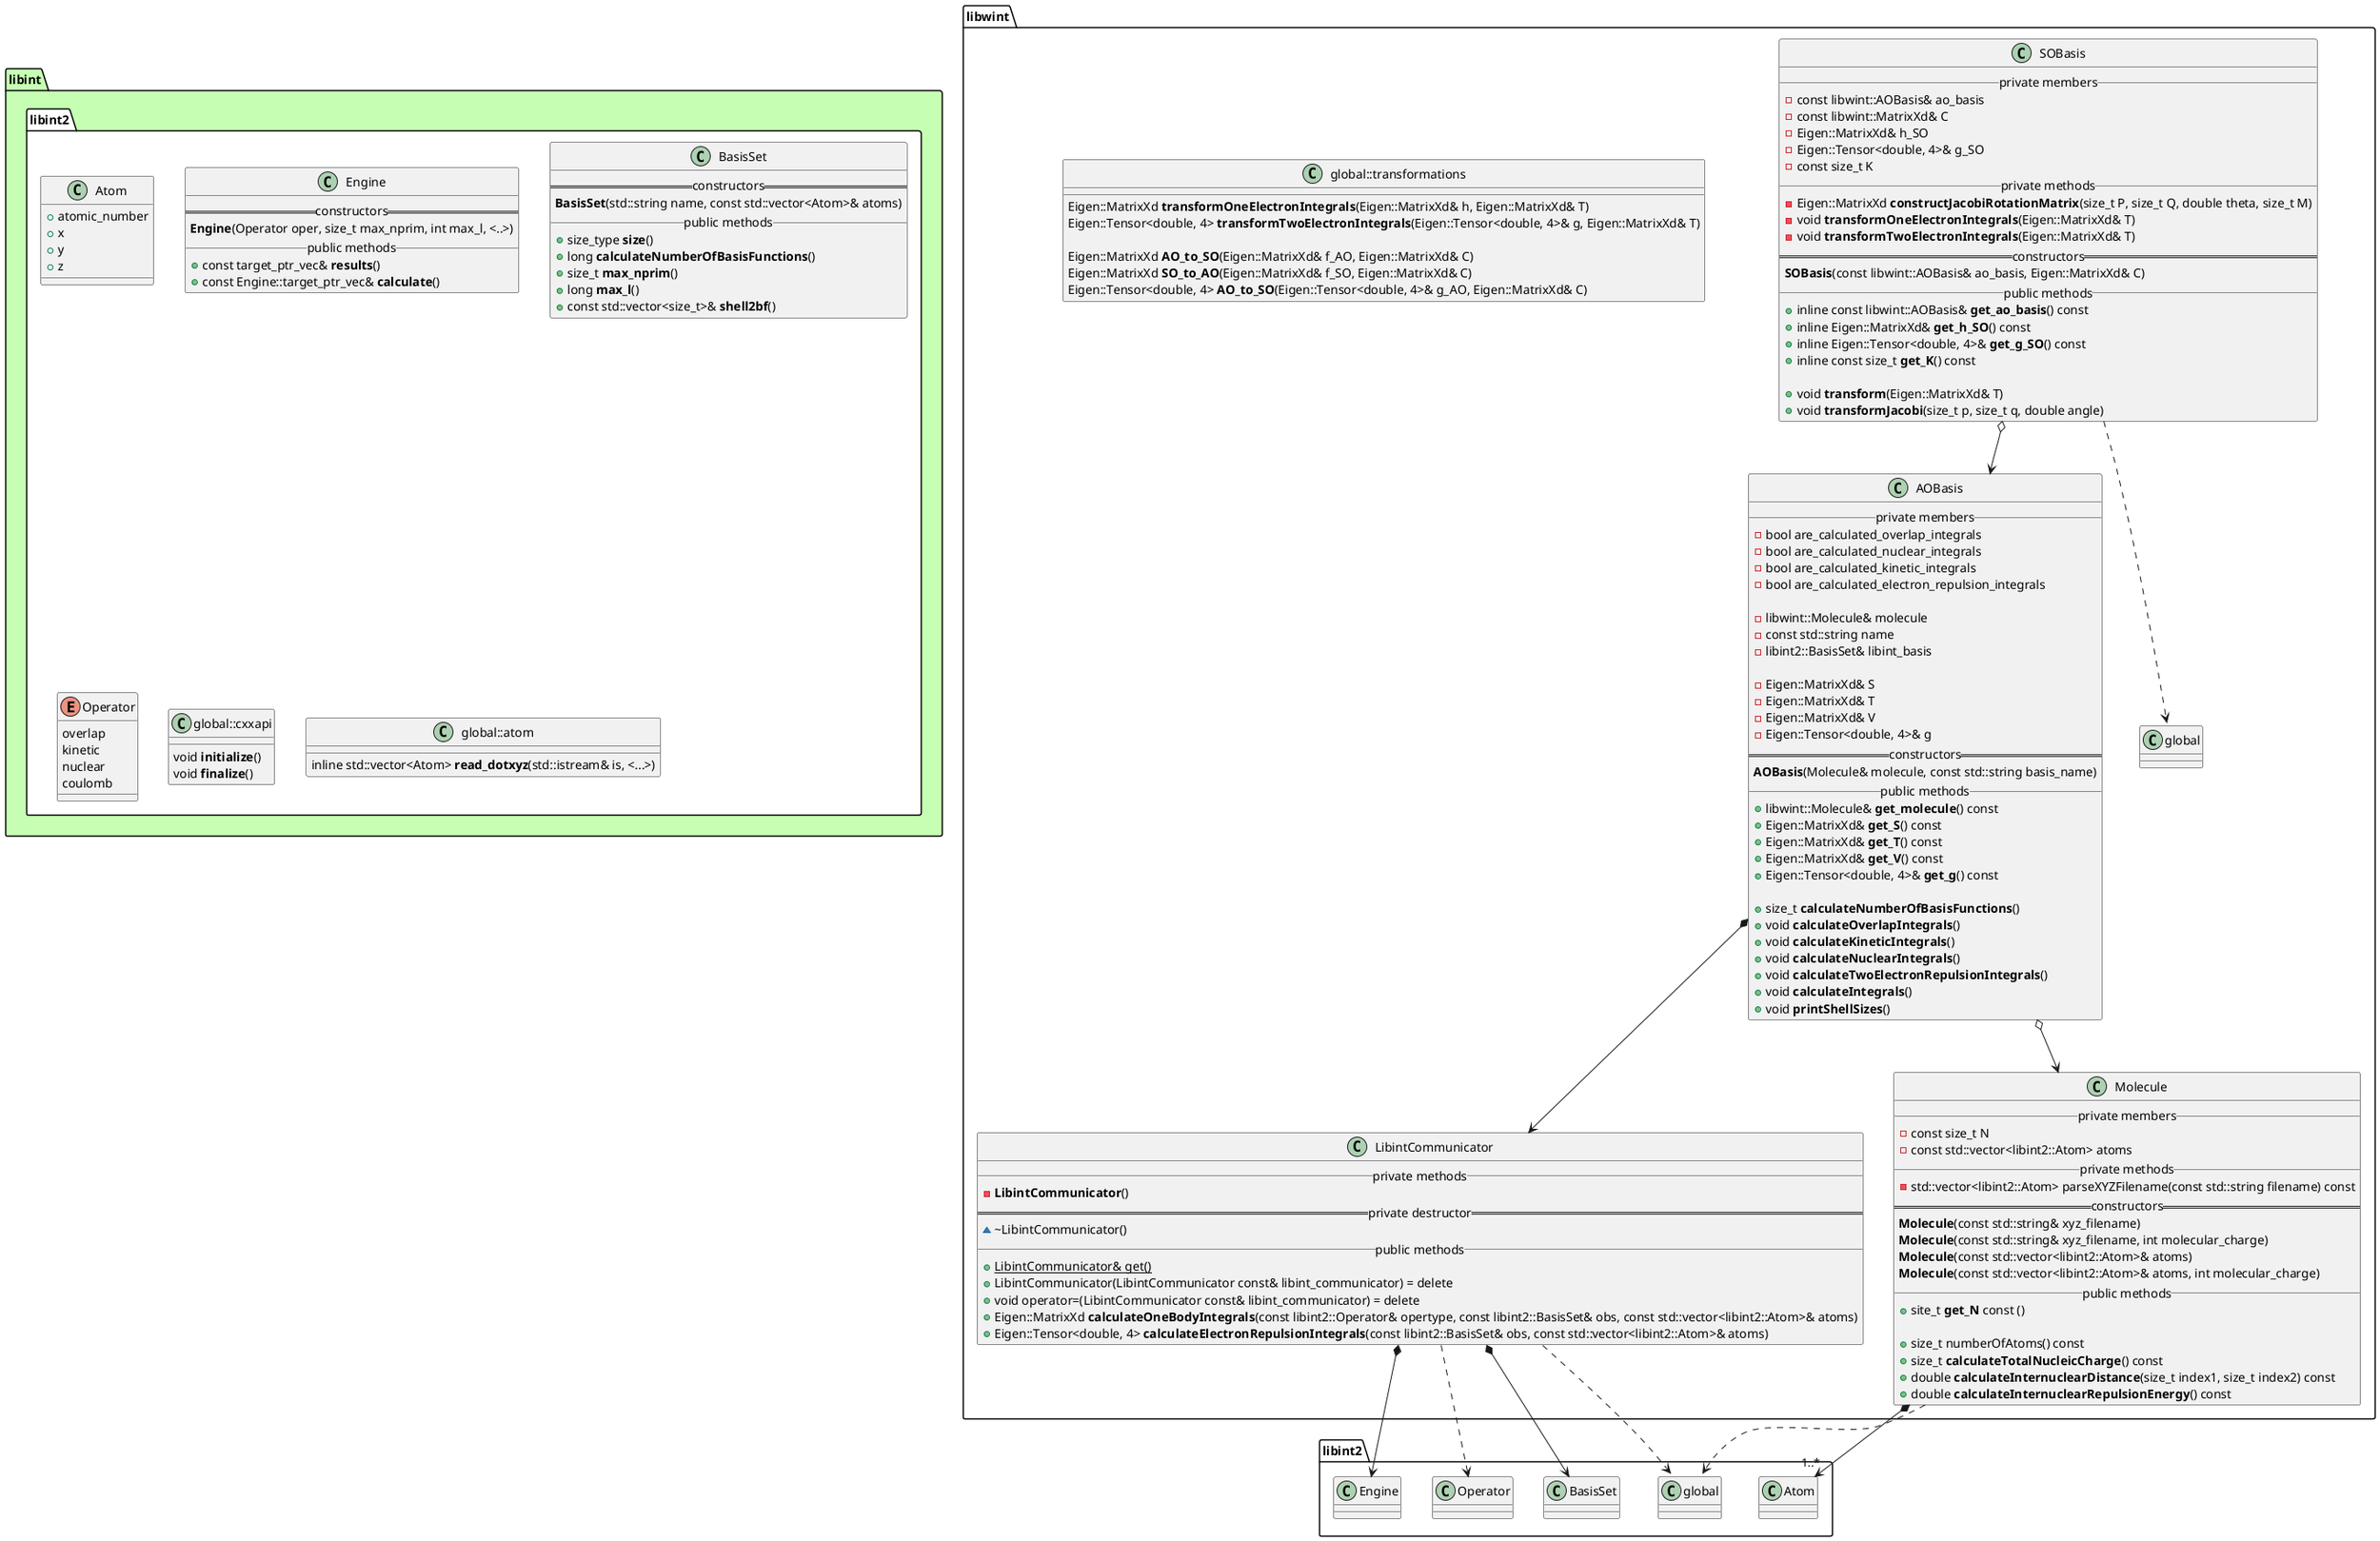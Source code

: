 @startuml



package libint #c6ffb3 {
    namespace libint2 #ffffff {
        class Atom {
            + atomic_number
            + x
            + y
            + z
        }

        class Engine {
            == constructors ==
                **Engine**(Operator oper, size_t max_nprim, int max_l, <..>)
            __ public methods __
                + const target_ptr_vec& **results**()
                + const Engine::target_ptr_vec& **calculate**()
        }

        class BasisSet {
            == constructors ==
                **BasisSet**(std::string name, const std::vector<Atom>& atoms)
            __ public methods __
                + size_type **size**()
                + long **calculateNumberOfBasisFunctions**()
                + size_t **max_nprim**()
                + long **max_l**()
                + const std::vector<size_t>& **shell2bf**()
        }

        enum Operator {
            overlap
            kinetic
            nuclear
            coulomb
        }

        class global::cxxapi {
                void **initialize**()
                void **finalize**()
        }

        class global::atom {
            inline std::vector<Atom> **read_dotxyz**(std::istream& is, <...>)
        }
    }
}




namespace libwint {

    class AOBasis {
        __ private members __
            - bool are_calculated_overlap_integrals
            - bool are_calculated_nuclear_integrals
            - bool are_calculated_kinetic_integrals
            - bool are_calculated_electron_repulsion_integrals

            - libwint::Molecule& molecule
            - const std::string name
            - libint2::BasisSet& libint_basis

            - Eigen::MatrixXd& S
            - Eigen::MatrixXd& T
            - Eigen::MatrixXd& V
            - Eigen::Tensor<double, 4>& g
        == constructors ==
            **AOBasis**(Molecule& molecule, const std::string basis_name)
        __ public methods __
            + libwint::Molecule& **get_molecule**() const
            + Eigen::MatrixXd& **get_S**() const
            + Eigen::MatrixXd& **get_T**() const
            + Eigen::MatrixXd& **get_V**() const
            + Eigen::Tensor<double, 4>& **get_g**() const

            + size_t **calculateNumberOfBasisFunctions**()
            + void **calculateOverlapIntegrals**()
            + void **calculateKineticIntegrals**()
            + void **calculateNuclearIntegrals**()
            + void **calculateTwoElectronRepulsionIntegrals**()
            + void **calculateIntegrals**()
            + void **printShellSizes**()
    }


    class SOBasis {
        __ private members __
            - const libwint::AOBasis& ao_basis
            - const libwint::MatrixXd& C
            - Eigen::MatrixXd& h_SO
            - Eigen::Tensor<double, 4>& g_SO
            - const size_t K
        __ private methods __
            - Eigen::MatrixXd **constructJacobiRotationMatrix**(size_t P, size_t Q, double theta, size_t M)
            - void **transformOneElectronIntegrals**(Eigen::MatrixXd& T)
            - void **transformTwoElectronIntegrals**(Eigen::MatrixXd& T)
        == constructors ==
            **SOBasis**(const libwint::AOBasis& ao_basis, Eigen::MatrixXd& C)
        __ public methods __
            + inline const libwint::AOBasis& **get_ao_basis**() const
            + inline Eigen::MatrixXd& **get_h_SO**() const
            + inline Eigen::Tensor<double, 4>& **get_g_SO**() const
            + inline const size_t **get_K**() const

            + void **transform**(Eigen::MatrixXd& T)
            + void **transformJacobi**(size_t p, size_t q, double angle)
    }


    class global::transformations {
            Eigen::MatrixXd **transformOneElectronIntegrals**(Eigen::MatrixXd& h, Eigen::MatrixXd& T)
            Eigen::Tensor<double, 4> **transformTwoElectronIntegrals**(Eigen::Tensor<double, 4>& g, Eigen::MatrixXd& T)

            Eigen::MatrixXd **AO_to_SO**(Eigen::MatrixXd& f_AO, Eigen::MatrixXd& C)
            Eigen::MatrixXd **SO_to_AO**(Eigen::MatrixXd& f_SO, Eigen::MatrixXd& C)
            Eigen::Tensor<double, 4> **AO_to_SO**(Eigen::Tensor<double, 4>& g_AO, Eigen::MatrixXd& C)
    }


    class LibintCommunicator {
        __ private methods __
            - **LibintCommunicator**()
        == private destructor ==
            ~ ~LibintCommunicator()
        __ public methods __
            + {static} LibintCommunicator& get()
            + LibintCommunicator(LibintCommunicator const& libint_communicator) = delete
            + void operator=(LibintCommunicator const& libint_communicator) = delete
            + Eigen::MatrixXd **calculateOneBodyIntegrals**(const libint2::Operator& opertype, const libint2::BasisSet& obs, const std::vector<libint2::Atom>& atoms)
            + Eigen::Tensor<double, 4> **calculateElectronRepulsionIntegrals**(const libint2::BasisSet& obs, const std::vector<libint2::Atom>& atoms)
    }


    class Molecule {
        __ private members __
            - const size_t N
            - const std::vector<libint2::Atom> atoms
        __ private methods __
            - std::vector<libint2::Atom> parseXYZFilename(const std::string filename) const
        == constructors ==
            **Molecule**(const std::string& xyz_filename)
            **Molecule**(const std::string& xyz_filename, int molecular_charge)
            **Molecule**(const std::vector<libint2::Atom>& atoms)
            **Molecule**(const std::vector<libint2::Atom>& atoms, int molecular_charge)
        __ public methods __
            + site_t **get_N** const ()

            + size_t numberOfAtoms() const
            + size_t **calculateTotalNucleicCharge**() const
            + double **calculateInternuclearDistance**(size_t index1, size_t index2) const
            + double **calculateInternuclearRepulsionEnergy**() const
    }

}



libwint.AOBasis o--> libwint.Molecule
libwint.AOBasis *--> libwint.LibintCommunicator

libwint.LibintCommunicator *--> libint2.BasisSet
libwint.LibintCommunicator ..> libint2.Operator
libwint.LibintCommunicator *--> libint2.Engine
libwint.LibintCommunicator ..> libint2.global::cxxapi

libwint.Molecule *--> "1..*" libint2.Atom
libwint.Molecule ..> libint2.global::atom

libwint.SOBasis ..> libwint.global::transformations
libwint.SOBasis o--> libwint.AOBasis


@enduml
